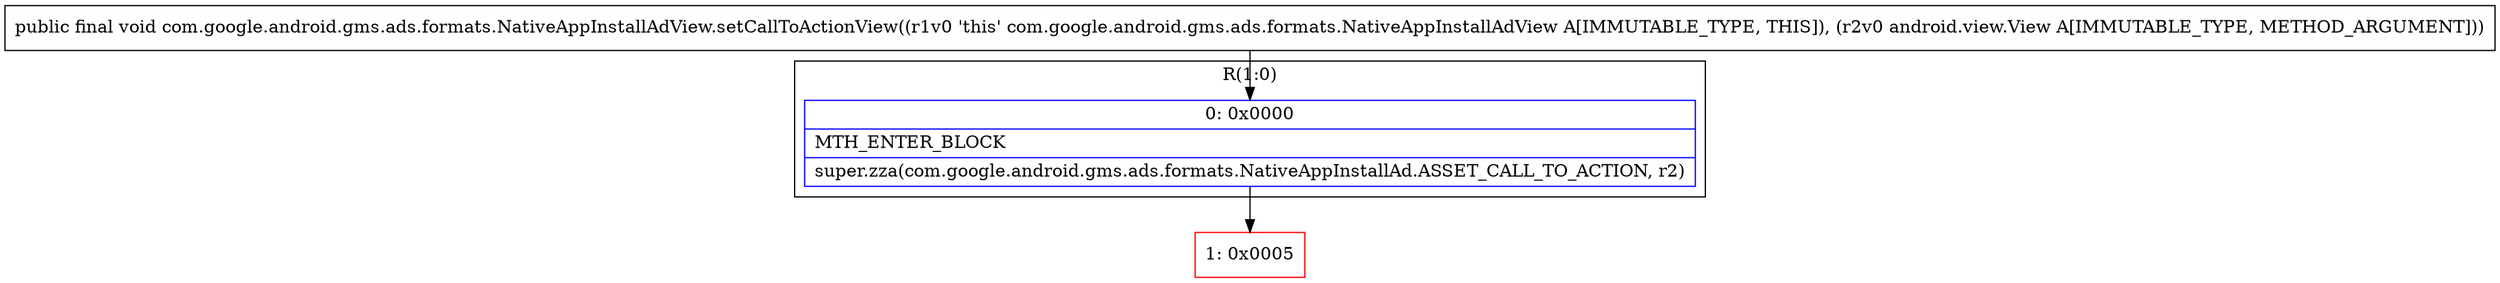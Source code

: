 digraph "CFG forcom.google.android.gms.ads.formats.NativeAppInstallAdView.setCallToActionView(Landroid\/view\/View;)V" {
subgraph cluster_Region_170465026 {
label = "R(1:0)";
node [shape=record,color=blue];
Node_0 [shape=record,label="{0\:\ 0x0000|MTH_ENTER_BLOCK\l|super.zza(com.google.android.gms.ads.formats.NativeAppInstallAd.ASSET_CALL_TO_ACTION, r2)\l}"];
}
Node_1 [shape=record,color=red,label="{1\:\ 0x0005}"];
MethodNode[shape=record,label="{public final void com.google.android.gms.ads.formats.NativeAppInstallAdView.setCallToActionView((r1v0 'this' com.google.android.gms.ads.formats.NativeAppInstallAdView A[IMMUTABLE_TYPE, THIS]), (r2v0 android.view.View A[IMMUTABLE_TYPE, METHOD_ARGUMENT])) }"];
MethodNode -> Node_0;
Node_0 -> Node_1;
}


